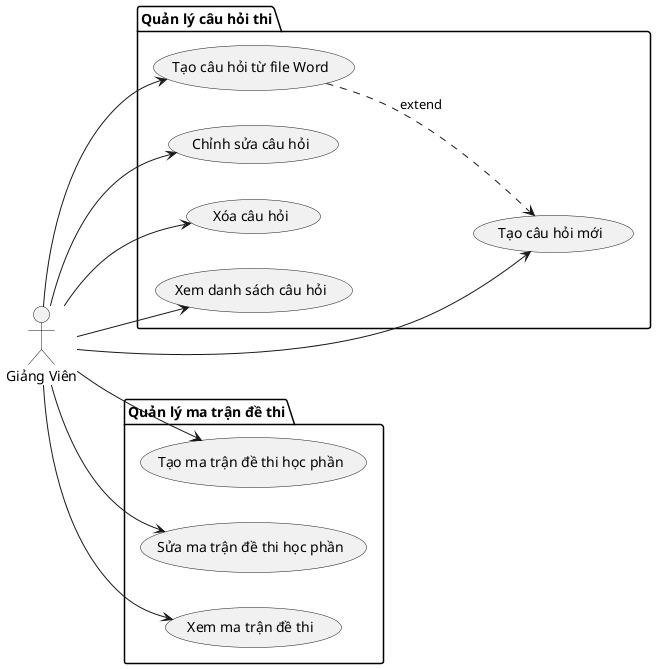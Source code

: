@startuml
left to right direction

actor "Giảng Viên" as GV


package "Quản lý câu hỏi thi" {
  usecase "Tạo câu hỏi mới" as UC1
  usecase "Tạo câu hỏi từ file Word" as UC2
  usecase "Chỉnh sửa câu hỏi" as UC3
  usecase "Xóa câu hỏi" as UC4
  usecase "Xem danh sách câu hỏi" as UC5
}

package "Quản lý ma trận đề thi" {
  usecase "Tạo ma trận đề thi học phần" as UC6
  usecase "Sửa ma trận đề thi học phần" as UC7
  usecase "Xem ma trận đề thi" as UC8
}


GV --> UC1
GV --> UC2
GV --> UC3
GV --> UC4
GV --> UC5
GV --> UC6
GV --> UC7
GV --> UC8

UC2 ..> UC1 : extend
@enduml